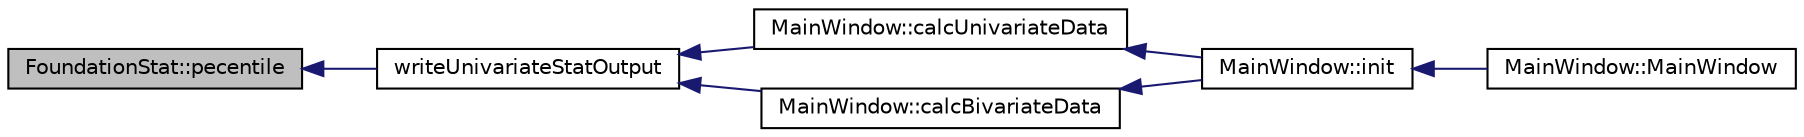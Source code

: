 digraph "FoundationStat::pecentile"
{
  bgcolor="transparent";
  edge [fontname="Helvetica",fontsize="10",labelfontname="Helvetica",labelfontsize="10"];
  node [fontname="Helvetica",fontsize="10",shape=record];
  rankdir="LR";
  Node23 [label="FoundationStat::pecentile",height=0.2,width=0.4,color="black", fillcolor="grey75", style="filled", fontcolor="black"];
  Node23 -> Node24 [dir="back",color="midnightblue",fontsize="10",style="solid",fontname="Helvetica"];
  Node24 [label="writeUnivariateStatOutput",height=0.2,width=0.4,color="black",URL="$mainwindow_8cpp.html#ad6ea94d56fce24b4902a9125c6f1077d"];
  Node24 -> Node25 [dir="back",color="midnightblue",fontsize="10",style="solid",fontname="Helvetica"];
  Node25 [label="MainWindow::calcUnivariateData",height=0.2,width=0.4,color="black",URL="$class_main_window.html#a755585c287dfb4d5d249617aa078b735",tooltip="기초통계량-일변량을 계산하고 결과를 업데이트합니다. "];
  Node25 -> Node26 [dir="back",color="midnightblue",fontsize="10",style="solid",fontname="Helvetica"];
  Node26 [label="MainWindow::init",height=0.2,width=0.4,color="black",URL="$class_main_window.html#a671e7e5b0a3a7a3fb1cf44c5c8377952",tooltip="사전에 ui컴포넌트의 이벤트와 기초통계량 테이블뷰를 설정합니다. "];
  Node26 -> Node27 [dir="back",color="midnightblue",fontsize="10",style="solid",fontname="Helvetica"];
  Node27 [label="MainWindow::MainWindow",height=0.2,width=0.4,color="black",URL="$class_main_window.html#a8b244be8b7b7db1b08de2a2acb9409db"];
  Node24 -> Node28 [dir="back",color="midnightblue",fontsize="10",style="solid",fontname="Helvetica"];
  Node28 [label="MainWindow::calcBivariateData",height=0.2,width=0.4,color="black",URL="$class_main_window.html#a3a7cfb0accf715e5f845ec4117c12222",tooltip="기초통계량-이변량을 계산하고 결과를 업데이트합니다. "];
  Node28 -> Node26 [dir="back",color="midnightblue",fontsize="10",style="solid",fontname="Helvetica"];
}
